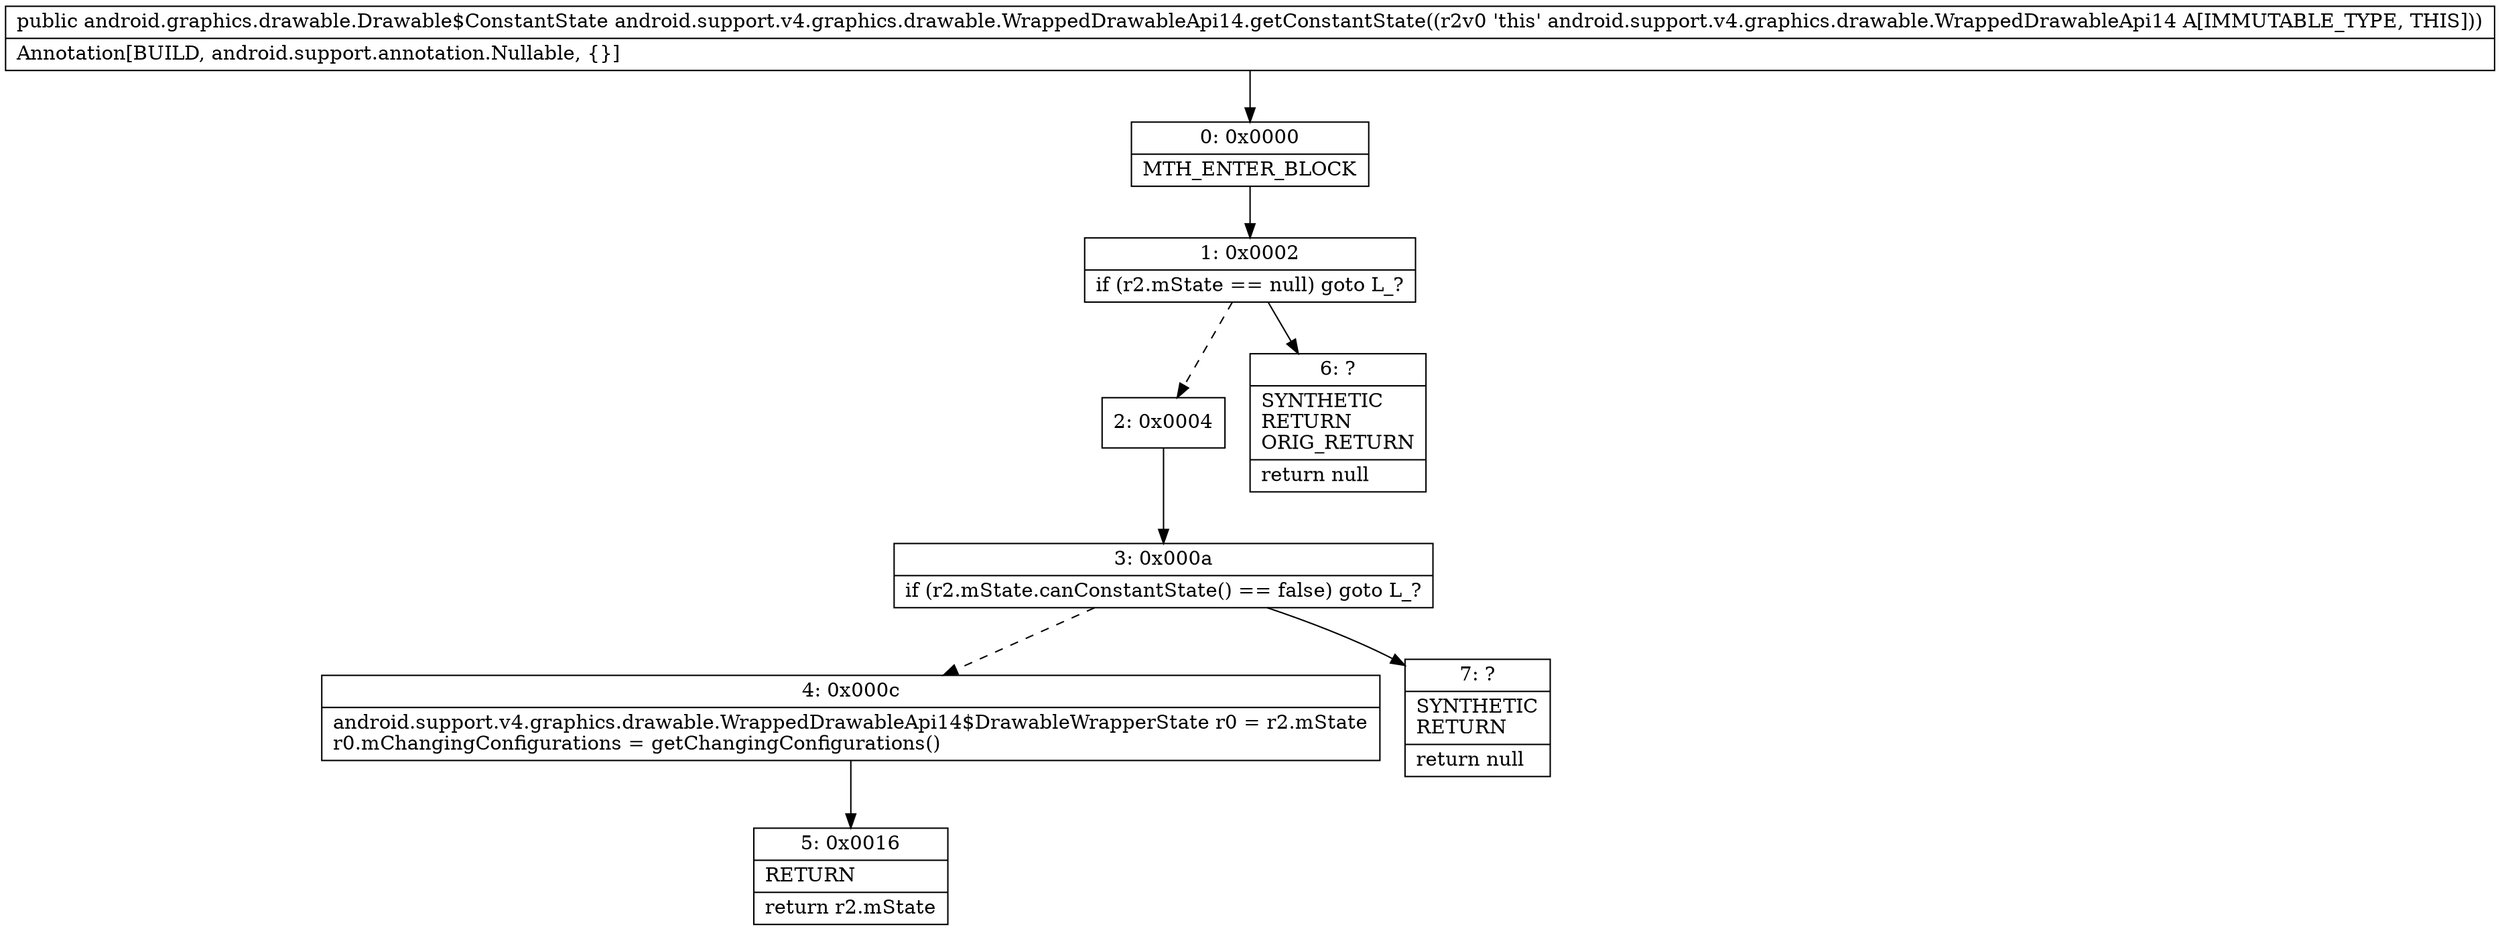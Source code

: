 digraph "CFG forandroid.support.v4.graphics.drawable.WrappedDrawableApi14.getConstantState()Landroid\/graphics\/drawable\/Drawable$ConstantState;" {
Node_0 [shape=record,label="{0\:\ 0x0000|MTH_ENTER_BLOCK\l}"];
Node_1 [shape=record,label="{1\:\ 0x0002|if (r2.mState == null) goto L_?\l}"];
Node_2 [shape=record,label="{2\:\ 0x0004}"];
Node_3 [shape=record,label="{3\:\ 0x000a|if (r2.mState.canConstantState() == false) goto L_?\l}"];
Node_4 [shape=record,label="{4\:\ 0x000c|android.support.v4.graphics.drawable.WrappedDrawableApi14$DrawableWrapperState r0 = r2.mState\lr0.mChangingConfigurations = getChangingConfigurations()\l}"];
Node_5 [shape=record,label="{5\:\ 0x0016|RETURN\l|return r2.mState\l}"];
Node_6 [shape=record,label="{6\:\ ?|SYNTHETIC\lRETURN\lORIG_RETURN\l|return null\l}"];
Node_7 [shape=record,label="{7\:\ ?|SYNTHETIC\lRETURN\l|return null\l}"];
MethodNode[shape=record,label="{public android.graphics.drawable.Drawable$ConstantState android.support.v4.graphics.drawable.WrappedDrawableApi14.getConstantState((r2v0 'this' android.support.v4.graphics.drawable.WrappedDrawableApi14 A[IMMUTABLE_TYPE, THIS]))  | Annotation[BUILD, android.support.annotation.Nullable, \{\}]\l}"];
MethodNode -> Node_0;
Node_0 -> Node_1;
Node_1 -> Node_2[style=dashed];
Node_1 -> Node_6;
Node_2 -> Node_3;
Node_3 -> Node_4[style=dashed];
Node_3 -> Node_7;
Node_4 -> Node_5;
}

